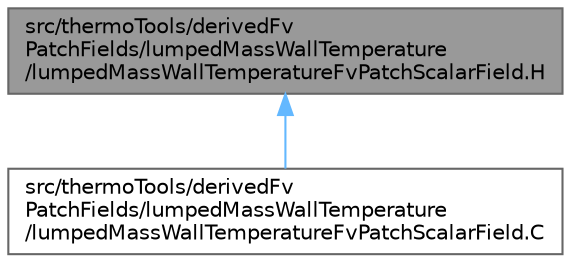 digraph "src/thermoTools/derivedFvPatchFields/lumpedMassWallTemperature/lumpedMassWallTemperatureFvPatchScalarField.H"
{
 // LATEX_PDF_SIZE
  bgcolor="transparent";
  edge [fontname=Helvetica,fontsize=10,labelfontname=Helvetica,labelfontsize=10];
  node [fontname=Helvetica,fontsize=10,shape=box,height=0.2,width=0.4];
  Node1 [id="Node000001",label="src/thermoTools/derivedFv\lPatchFields/lumpedMassWallTemperature\l/lumpedMassWallTemperatureFvPatchScalarField.H",height=0.2,width=0.4,color="gray40", fillcolor="grey60", style="filled", fontcolor="black",tooltip=" "];
  Node1 -> Node2 [id="edge1_Node000001_Node000002",dir="back",color="steelblue1",style="solid",tooltip=" "];
  Node2 [id="Node000002",label="src/thermoTools/derivedFv\lPatchFields/lumpedMassWallTemperature\l/lumpedMassWallTemperatureFvPatchScalarField.C",height=0.2,width=0.4,color="grey40", fillcolor="white", style="filled",URL="$lumpedMassWallTemperatureFvPatchScalarField_8C.html",tooltip=" "];
}
